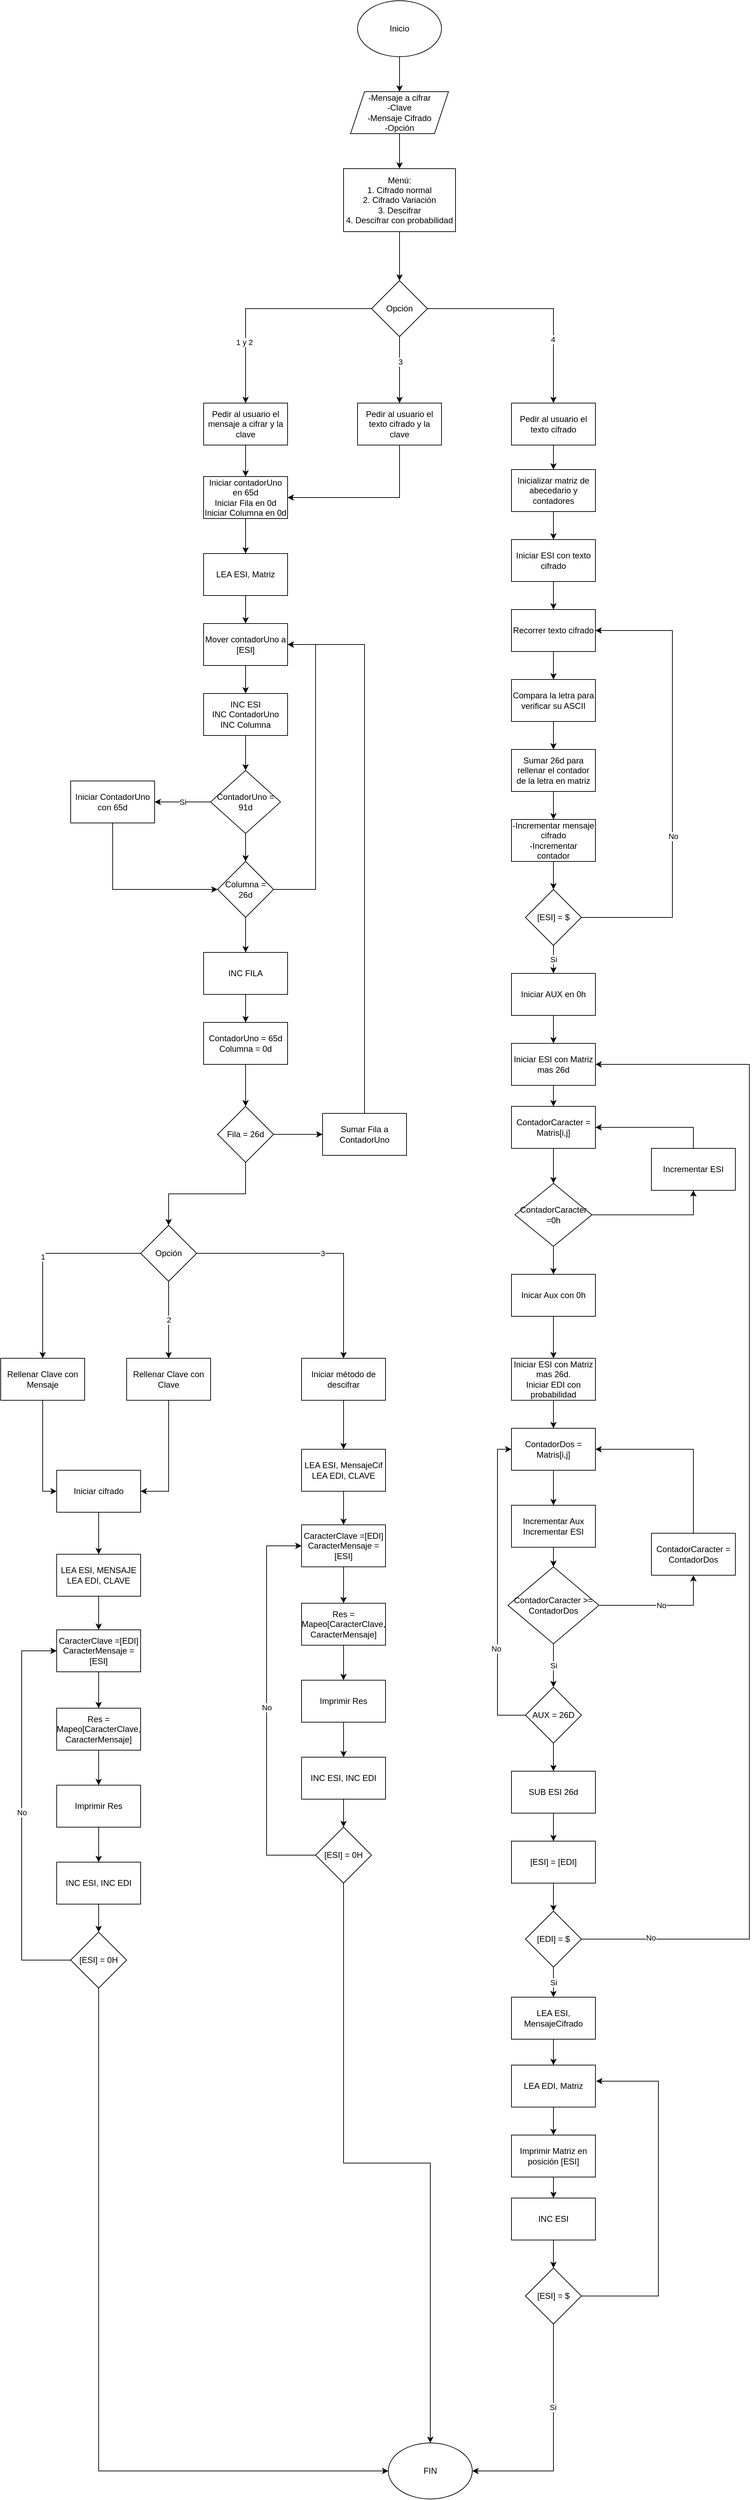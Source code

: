 <mxfile version="13.9.2" type="device"><diagram id="ZSMUPXVmZI2IRPQMBZXf" name="Page-1"><mxGraphModel dx="1935" dy="450" grid="1" gridSize="10" guides="1" tooltips="1" connect="1" arrows="1" fold="1" page="1" pageScale="1" pageWidth="827" pageHeight="1169" math="0" shadow="0"><root><mxCell id="0"/><mxCell id="1" parent="0"/><mxCell id="_krBSHxWppKUmonjRjfH-3" style="edgeStyle=orthogonalEdgeStyle;rounded=0;orthogonalLoop=1;jettySize=auto;html=1;exitX=0.5;exitY=1;exitDx=0;exitDy=0;" edge="1" parent="1" source="_krBSHxWppKUmonjRjfH-1" target="_krBSHxWppKUmonjRjfH-2"><mxGeometry relative="1" as="geometry"/></mxCell><mxCell id="_krBSHxWppKUmonjRjfH-1" value="Inicio" style="ellipse;whiteSpace=wrap;html=1;" vertex="1" parent="1"><mxGeometry x="310" y="10" width="120" height="80" as="geometry"/></mxCell><mxCell id="_krBSHxWppKUmonjRjfH-5" style="edgeStyle=orthogonalEdgeStyle;rounded=0;orthogonalLoop=1;jettySize=auto;html=1;exitX=0.5;exitY=1;exitDx=0;exitDy=0;entryX=0.5;entryY=0;entryDx=0;entryDy=0;" edge="1" parent="1" source="_krBSHxWppKUmonjRjfH-2" target="_krBSHxWppKUmonjRjfH-4"><mxGeometry relative="1" as="geometry"/></mxCell><mxCell id="_krBSHxWppKUmonjRjfH-2" value="-Mensaje a cifrar&lt;br&gt;-Clave&lt;br&gt;-Mensaje Cifrado&lt;br&gt;-Opción" style="shape=parallelogram;perimeter=parallelogramPerimeter;whiteSpace=wrap;html=1;fixedSize=1;" vertex="1" parent="1"><mxGeometry x="300" y="140" width="140" height="60" as="geometry"/></mxCell><mxCell id="_krBSHxWppKUmonjRjfH-7" style="edgeStyle=orthogonalEdgeStyle;rounded=0;orthogonalLoop=1;jettySize=auto;html=1;exitX=0.5;exitY=1;exitDx=0;exitDy=0;entryX=0.5;entryY=0;entryDx=0;entryDy=0;" edge="1" parent="1" source="_krBSHxWppKUmonjRjfH-4" target="_krBSHxWppKUmonjRjfH-6"><mxGeometry relative="1" as="geometry"/></mxCell><mxCell id="_krBSHxWppKUmonjRjfH-4" value="Menú:&lt;br&gt;1. Cifrado normal&lt;br&gt;2. Cifrado Variación&lt;br&gt;3. Descifrar&lt;br&gt;4. Descifrar con probabilidad" style="rounded=0;whiteSpace=wrap;html=1;" vertex="1" parent="1"><mxGeometry x="290" y="250" width="160" height="90" as="geometry"/></mxCell><mxCell id="_krBSHxWppKUmonjRjfH-9" style="edgeStyle=orthogonalEdgeStyle;rounded=0;orthogonalLoop=1;jettySize=auto;html=1;exitX=0;exitY=0.5;exitDx=0;exitDy=0;entryX=0.5;entryY=0;entryDx=0;entryDy=0;" edge="1" parent="1" source="_krBSHxWppKUmonjRjfH-6" target="_krBSHxWppKUmonjRjfH-8"><mxGeometry relative="1" as="geometry"/></mxCell><mxCell id="_krBSHxWppKUmonjRjfH-17" value="1 y 2" style="edgeLabel;html=1;align=center;verticalAlign=middle;resizable=0;points=[];" vertex="1" connectable="0" parent="_krBSHxWppKUmonjRjfH-9"><mxGeometry x="0.143" y="48" relative="1" as="geometry"><mxPoint x="-50" y="48" as="offset"/></mxGeometry></mxCell><mxCell id="_krBSHxWppKUmonjRjfH-12" style="edgeStyle=orthogonalEdgeStyle;rounded=0;orthogonalLoop=1;jettySize=auto;html=1;exitX=0.5;exitY=1;exitDx=0;exitDy=0;entryX=0.5;entryY=0;entryDx=0;entryDy=0;" edge="1" parent="1" source="_krBSHxWppKUmonjRjfH-6" target="_krBSHxWppKUmonjRjfH-11"><mxGeometry relative="1" as="geometry"/></mxCell><mxCell id="_krBSHxWppKUmonjRjfH-13" value="3" style="edgeLabel;html=1;align=center;verticalAlign=middle;resizable=0;points=[];" vertex="1" connectable="0" parent="_krBSHxWppKUmonjRjfH-12"><mxGeometry x="-0.242" y="1" relative="1" as="geometry"><mxPoint as="offset"/></mxGeometry></mxCell><mxCell id="_krBSHxWppKUmonjRjfH-15" style="edgeStyle=orthogonalEdgeStyle;rounded=0;orthogonalLoop=1;jettySize=auto;html=1;exitX=1;exitY=0.5;exitDx=0;exitDy=0;entryX=0.5;entryY=0;entryDx=0;entryDy=0;" edge="1" parent="1" source="_krBSHxWppKUmonjRjfH-6" target="_krBSHxWppKUmonjRjfH-14"><mxGeometry relative="1" as="geometry"/></mxCell><mxCell id="_krBSHxWppKUmonjRjfH-16" value="4" style="edgeLabel;html=1;align=center;verticalAlign=middle;resizable=0;points=[];" vertex="1" connectable="0" parent="_krBSHxWppKUmonjRjfH-15"><mxGeometry x="0.137" y="-44" relative="1" as="geometry"><mxPoint as="offset"/></mxGeometry></mxCell><mxCell id="_krBSHxWppKUmonjRjfH-6" value="Opción" style="rhombus;whiteSpace=wrap;html=1;" vertex="1" parent="1"><mxGeometry x="330" y="410" width="80" height="80" as="geometry"/></mxCell><mxCell id="_krBSHxWppKUmonjRjfH-91" style="edgeStyle=orthogonalEdgeStyle;rounded=0;orthogonalLoop=1;jettySize=auto;html=1;exitX=0.5;exitY=1;exitDx=0;exitDy=0;entryX=0.5;entryY=0;entryDx=0;entryDy=0;" edge="1" parent="1" source="_krBSHxWppKUmonjRjfH-8" target="_krBSHxWppKUmonjRjfH-90"><mxGeometry relative="1" as="geometry"/></mxCell><mxCell id="_krBSHxWppKUmonjRjfH-8" value="Pedir al usuario el mensaje a cifrar y la clave" style="rounded=0;whiteSpace=wrap;html=1;" vertex="1" parent="1"><mxGeometry x="90" y="585" width="120" height="60" as="geometry"/></mxCell><mxCell id="_krBSHxWppKUmonjRjfH-99" style="edgeStyle=orthogonalEdgeStyle;rounded=0;orthogonalLoop=1;jettySize=auto;html=1;exitX=0.5;exitY=1;exitDx=0;exitDy=0;entryX=1;entryY=0.5;entryDx=0;entryDy=0;" edge="1" parent="1" source="_krBSHxWppKUmonjRjfH-11" target="_krBSHxWppKUmonjRjfH-90"><mxGeometry relative="1" as="geometry"/></mxCell><mxCell id="_krBSHxWppKUmonjRjfH-11" value="Pedir al usuario el texto cifrado y la clave" style="rounded=0;whiteSpace=wrap;html=1;" vertex="1" parent="1"><mxGeometry x="310" y="585" width="120" height="60" as="geometry"/></mxCell><mxCell id="_krBSHxWppKUmonjRjfH-33" value="" style="edgeStyle=orthogonalEdgeStyle;rounded=0;orthogonalLoop=1;jettySize=auto;html=1;" edge="1" parent="1" source="_krBSHxWppKUmonjRjfH-14" target="_krBSHxWppKUmonjRjfH-18"><mxGeometry relative="1" as="geometry"/></mxCell><mxCell id="_krBSHxWppKUmonjRjfH-14" value="Pedir al usuario el texto cifrado&lt;br&gt;" style="rounded=0;whiteSpace=wrap;html=1;" vertex="1" parent="1"><mxGeometry x="530" y="585" width="120" height="60" as="geometry"/></mxCell><mxCell id="_krBSHxWppKUmonjRjfH-34" value="" style="edgeStyle=orthogonalEdgeStyle;rounded=0;orthogonalLoop=1;jettySize=auto;html=1;" edge="1" parent="1" source="_krBSHxWppKUmonjRjfH-18" target="_krBSHxWppKUmonjRjfH-20"><mxGeometry relative="1" as="geometry"/></mxCell><mxCell id="_krBSHxWppKUmonjRjfH-18" value="Inicializar matriz de abecedario y contadores" style="rounded=0;whiteSpace=wrap;html=1;" vertex="1" parent="1"><mxGeometry x="530" y="680" width="120" height="60" as="geometry"/></mxCell><mxCell id="_krBSHxWppKUmonjRjfH-35" value="" style="edgeStyle=orthogonalEdgeStyle;rounded=0;orthogonalLoop=1;jettySize=auto;html=1;" edge="1" parent="1" source="_krBSHxWppKUmonjRjfH-20" target="_krBSHxWppKUmonjRjfH-22"><mxGeometry relative="1" as="geometry"/></mxCell><mxCell id="_krBSHxWppKUmonjRjfH-20" value="Iniciar ESI con texto cifrado" style="rounded=0;whiteSpace=wrap;html=1;" vertex="1" parent="1"><mxGeometry x="530" y="780" width="120" height="60" as="geometry"/></mxCell><mxCell id="_krBSHxWppKUmonjRjfH-36" value="" style="edgeStyle=orthogonalEdgeStyle;rounded=0;orthogonalLoop=1;jettySize=auto;html=1;" edge="1" parent="1" source="_krBSHxWppKUmonjRjfH-22" target="_krBSHxWppKUmonjRjfH-23"><mxGeometry relative="1" as="geometry"/></mxCell><mxCell id="_krBSHxWppKUmonjRjfH-22" value="Recorrer texto cifrado" style="rounded=0;whiteSpace=wrap;html=1;" vertex="1" parent="1"><mxGeometry x="530" y="880" width="120" height="60" as="geometry"/></mxCell><mxCell id="_krBSHxWppKUmonjRjfH-37" value="" style="edgeStyle=orthogonalEdgeStyle;rounded=0;orthogonalLoop=1;jettySize=auto;html=1;" edge="1" parent="1" source="_krBSHxWppKUmonjRjfH-23" target="_krBSHxWppKUmonjRjfH-24"><mxGeometry relative="1" as="geometry"/></mxCell><mxCell id="_krBSHxWppKUmonjRjfH-23" value="Compara la letra para verificar su ASCII" style="rounded=0;whiteSpace=wrap;html=1;" vertex="1" parent="1"><mxGeometry x="530" y="980" width="120" height="60" as="geometry"/></mxCell><mxCell id="_krBSHxWppKUmonjRjfH-38" value="" style="edgeStyle=orthogonalEdgeStyle;rounded=0;orthogonalLoop=1;jettySize=auto;html=1;" edge="1" parent="1" source="_krBSHxWppKUmonjRjfH-24" target="_krBSHxWppKUmonjRjfH-25"><mxGeometry relative="1" as="geometry"/></mxCell><mxCell id="_krBSHxWppKUmonjRjfH-24" value="Sumar 26d para rellenar el contador de la letra en matriz" style="rounded=0;whiteSpace=wrap;html=1;" vertex="1" parent="1"><mxGeometry x="530" y="1080" width="120" height="60" as="geometry"/></mxCell><mxCell id="_krBSHxWppKUmonjRjfH-30" style="edgeStyle=orthogonalEdgeStyle;rounded=0;orthogonalLoop=1;jettySize=auto;html=1;exitX=0.5;exitY=1;exitDx=0;exitDy=0;entryX=0.5;entryY=0;entryDx=0;entryDy=0;" edge="1" parent="1" source="_krBSHxWppKUmonjRjfH-25" target="_krBSHxWppKUmonjRjfH-27"><mxGeometry relative="1" as="geometry"/></mxCell><mxCell id="_krBSHxWppKUmonjRjfH-25" value="-Incrementar mensaje cifrado&lt;br&gt;-Incrementar contador" style="rounded=0;whiteSpace=wrap;html=1;" vertex="1" parent="1"><mxGeometry x="530" y="1180" width="120" height="60" as="geometry"/></mxCell><mxCell id="_krBSHxWppKUmonjRjfH-28" style="edgeStyle=orthogonalEdgeStyle;rounded=0;orthogonalLoop=1;jettySize=auto;html=1;exitX=1;exitY=0.5;exitDx=0;exitDy=0;entryX=1;entryY=0.5;entryDx=0;entryDy=0;" edge="1" parent="1" source="_krBSHxWppKUmonjRjfH-27" target="_krBSHxWppKUmonjRjfH-22"><mxGeometry relative="1" as="geometry"><mxPoint x="800" y="910" as="targetPoint"/><Array as="points"><mxPoint x="760" y="1320"/><mxPoint x="760" y="910"/></Array></mxGeometry></mxCell><mxCell id="_krBSHxWppKUmonjRjfH-29" value="No" style="edgeLabel;html=1;align=center;verticalAlign=middle;resizable=0;points=[];" vertex="1" connectable="0" parent="_krBSHxWppKUmonjRjfH-28"><mxGeometry x="-0.243" y="-1" relative="1" as="geometry"><mxPoint as="offset"/></mxGeometry></mxCell><mxCell id="_krBSHxWppKUmonjRjfH-32" value="Si" style="edgeStyle=orthogonalEdgeStyle;rounded=0;orthogonalLoop=1;jettySize=auto;html=1;exitX=0.5;exitY=1;exitDx=0;exitDy=0;" edge="1" parent="1" source="_krBSHxWppKUmonjRjfH-27" target="_krBSHxWppKUmonjRjfH-31"><mxGeometry relative="1" as="geometry"/></mxCell><mxCell id="_krBSHxWppKUmonjRjfH-27" value="[ESI] = $" style="rhombus;whiteSpace=wrap;html=1;" vertex="1" parent="1"><mxGeometry x="550" y="1280" width="80" height="80" as="geometry"/></mxCell><mxCell id="_krBSHxWppKUmonjRjfH-46" value="" style="edgeStyle=orthogonalEdgeStyle;rounded=0;orthogonalLoop=1;jettySize=auto;html=1;" edge="1" parent="1" source="_krBSHxWppKUmonjRjfH-31" target="_krBSHxWppKUmonjRjfH-39"><mxGeometry relative="1" as="geometry"/></mxCell><mxCell id="_krBSHxWppKUmonjRjfH-31" value="Iniciar AUX en 0h" style="rounded=0;whiteSpace=wrap;html=1;" vertex="1" parent="1"><mxGeometry x="530" y="1400" width="120" height="60" as="geometry"/></mxCell><mxCell id="_krBSHxWppKUmonjRjfH-47" value="" style="edgeStyle=orthogonalEdgeStyle;rounded=0;orthogonalLoop=1;jettySize=auto;html=1;" edge="1" parent="1" source="_krBSHxWppKUmonjRjfH-39" target="_krBSHxWppKUmonjRjfH-41"><mxGeometry relative="1" as="geometry"/></mxCell><mxCell id="_krBSHxWppKUmonjRjfH-39" value="Iniciar ESI con Matriz mas 26d" style="rounded=0;whiteSpace=wrap;html=1;" vertex="1" parent="1"><mxGeometry x="530" y="1500" width="120" height="60" as="geometry"/></mxCell><mxCell id="_krBSHxWppKUmonjRjfH-43" style="edgeStyle=orthogonalEdgeStyle;rounded=0;orthogonalLoop=1;jettySize=auto;html=1;exitX=1;exitY=0.5;exitDx=0;exitDy=0;entryX=0.5;entryY=1;entryDx=0;entryDy=0;" edge="1" parent="1" source="_krBSHxWppKUmonjRjfH-40" target="_krBSHxWppKUmonjRjfH-42"><mxGeometry relative="1" as="geometry"/></mxCell><mxCell id="_krBSHxWppKUmonjRjfH-55" style="edgeStyle=orthogonalEdgeStyle;rounded=0;orthogonalLoop=1;jettySize=auto;html=1;exitX=0.5;exitY=1;exitDx=0;exitDy=0;entryX=0.5;entryY=0;entryDx=0;entryDy=0;" edge="1" parent="1" source="_krBSHxWppKUmonjRjfH-40" target="_krBSHxWppKUmonjRjfH-54"><mxGeometry relative="1" as="geometry"/></mxCell><mxCell id="_krBSHxWppKUmonjRjfH-40" value="ContadorCaracter =0h" style="rhombus;whiteSpace=wrap;html=1;" vertex="1" parent="1"><mxGeometry x="535" y="1700" width="110" height="90" as="geometry"/></mxCell><mxCell id="_krBSHxWppKUmonjRjfH-45" value="" style="edgeStyle=orthogonalEdgeStyle;rounded=0;orthogonalLoop=1;jettySize=auto;html=1;" edge="1" parent="1" source="_krBSHxWppKUmonjRjfH-41" target="_krBSHxWppKUmonjRjfH-40"><mxGeometry relative="1" as="geometry"/></mxCell><mxCell id="_krBSHxWppKUmonjRjfH-41" value="ContadorCaracter = Matris[i,j]" style="rounded=0;whiteSpace=wrap;html=1;" vertex="1" parent="1"><mxGeometry x="530" y="1590" width="120" height="60" as="geometry"/></mxCell><mxCell id="_krBSHxWppKUmonjRjfH-44" style="edgeStyle=orthogonalEdgeStyle;rounded=0;orthogonalLoop=1;jettySize=auto;html=1;exitX=0.5;exitY=0;exitDx=0;exitDy=0;entryX=1;entryY=0.5;entryDx=0;entryDy=0;" edge="1" parent="1" source="_krBSHxWppKUmonjRjfH-42" target="_krBSHxWppKUmonjRjfH-41"><mxGeometry relative="1" as="geometry"/></mxCell><mxCell id="_krBSHxWppKUmonjRjfH-42" value="Incrementar ESI" style="rounded=0;whiteSpace=wrap;html=1;" vertex="1" parent="1"><mxGeometry x="730" y="1650" width="120" height="60" as="geometry"/></mxCell><mxCell id="_krBSHxWppKUmonjRjfH-51" value="" style="edgeStyle=orthogonalEdgeStyle;rounded=0;orthogonalLoop=1;jettySize=auto;html=1;" edge="1" parent="1" source="_krBSHxWppKUmonjRjfH-48" target="_krBSHxWppKUmonjRjfH-50"><mxGeometry relative="1" as="geometry"/></mxCell><mxCell id="_krBSHxWppKUmonjRjfH-48" value="&lt;span&gt;Iniciar ESI con Matriz mas 26d.&lt;br&gt;Iniciar EDI con probabilidad&lt;br&gt;&lt;/span&gt;" style="rounded=0;whiteSpace=wrap;html=1;" vertex="1" parent="1"><mxGeometry x="530" y="1950" width="120" height="60" as="geometry"/></mxCell><mxCell id="_krBSHxWppKUmonjRjfH-58" style="edgeStyle=orthogonalEdgeStyle;rounded=0;orthogonalLoop=1;jettySize=auto;html=1;exitX=0.5;exitY=1;exitDx=0;exitDy=0;entryX=0.5;entryY=0;entryDx=0;entryDy=0;" edge="1" parent="1" source="_krBSHxWppKUmonjRjfH-50" target="_krBSHxWppKUmonjRjfH-57"><mxGeometry relative="1" as="geometry"/></mxCell><mxCell id="_krBSHxWppKUmonjRjfH-50" value="ContadorDos = Matris[i,j]" style="rounded=0;whiteSpace=wrap;html=1;" vertex="1" parent="1"><mxGeometry x="530" y="2050" width="120" height="60" as="geometry"/></mxCell><mxCell id="_krBSHxWppKUmonjRjfH-61" value="No" style="edgeStyle=orthogonalEdgeStyle;rounded=0;orthogonalLoop=1;jettySize=auto;html=1;exitX=1;exitY=0.5;exitDx=0;exitDy=0;entryX=0.5;entryY=1;entryDx=0;entryDy=0;" edge="1" parent="1" source="_krBSHxWppKUmonjRjfH-52" target="_krBSHxWppKUmonjRjfH-60"><mxGeometry relative="1" as="geometry"/></mxCell><mxCell id="_krBSHxWppKUmonjRjfH-64" value="Si" style="edgeStyle=orthogonalEdgeStyle;rounded=0;orthogonalLoop=1;jettySize=auto;html=1;exitX=0.5;exitY=1;exitDx=0;exitDy=0;entryX=0.5;entryY=0;entryDx=0;entryDy=0;" edge="1" parent="1" source="_krBSHxWppKUmonjRjfH-52" target="_krBSHxWppKUmonjRjfH-63"><mxGeometry relative="1" as="geometry"/></mxCell><mxCell id="_krBSHxWppKUmonjRjfH-52" value="ContadorCaracter &amp;gt;= ContadorDos" style="rhombus;whiteSpace=wrap;html=1;" vertex="1" parent="1"><mxGeometry x="525" y="2248" width="130" height="110" as="geometry"/></mxCell><mxCell id="_krBSHxWppKUmonjRjfH-56" style="edgeStyle=orthogonalEdgeStyle;rounded=0;orthogonalLoop=1;jettySize=auto;html=1;exitX=0.5;exitY=1;exitDx=0;exitDy=0;entryX=0.5;entryY=0;entryDx=0;entryDy=0;" edge="1" parent="1" source="_krBSHxWppKUmonjRjfH-54" target="_krBSHxWppKUmonjRjfH-48"><mxGeometry relative="1" as="geometry"/></mxCell><mxCell id="_krBSHxWppKUmonjRjfH-54" value="Inicar Aux con 0h" style="rounded=0;whiteSpace=wrap;html=1;" vertex="1" parent="1"><mxGeometry x="530" y="1830" width="120" height="60" as="geometry"/></mxCell><mxCell id="_krBSHxWppKUmonjRjfH-59" style="edgeStyle=orthogonalEdgeStyle;rounded=0;orthogonalLoop=1;jettySize=auto;html=1;exitX=0.5;exitY=1;exitDx=0;exitDy=0;" edge="1" parent="1" source="_krBSHxWppKUmonjRjfH-57" target="_krBSHxWppKUmonjRjfH-52"><mxGeometry relative="1" as="geometry"/></mxCell><mxCell id="_krBSHxWppKUmonjRjfH-57" value="Incrementar Aux&lt;br&gt;Incrementar ESI" style="rounded=0;whiteSpace=wrap;html=1;" vertex="1" parent="1"><mxGeometry x="530" y="2160" width="120" height="60" as="geometry"/></mxCell><mxCell id="_krBSHxWppKUmonjRjfH-62" style="edgeStyle=orthogonalEdgeStyle;rounded=0;orthogonalLoop=1;jettySize=auto;html=1;exitX=0.5;exitY=0;exitDx=0;exitDy=0;entryX=1;entryY=0.5;entryDx=0;entryDy=0;" edge="1" parent="1" source="_krBSHxWppKUmonjRjfH-60" target="_krBSHxWppKUmonjRjfH-50"><mxGeometry relative="1" as="geometry"/></mxCell><mxCell id="_krBSHxWppKUmonjRjfH-60" value="ContadorCaracter = ContadorDos" style="rounded=0;whiteSpace=wrap;html=1;" vertex="1" parent="1"><mxGeometry x="730" y="2200" width="120" height="60" as="geometry"/></mxCell><mxCell id="_krBSHxWppKUmonjRjfH-65" style="edgeStyle=orthogonalEdgeStyle;rounded=0;orthogonalLoop=1;jettySize=auto;html=1;exitX=0;exitY=0.5;exitDx=0;exitDy=0;entryX=0;entryY=0.5;entryDx=0;entryDy=0;" edge="1" parent="1" source="_krBSHxWppKUmonjRjfH-63" target="_krBSHxWppKUmonjRjfH-50"><mxGeometry relative="1" as="geometry"/></mxCell><mxCell id="_krBSHxWppKUmonjRjfH-66" value="No" style="edgeLabel;html=1;align=center;verticalAlign=middle;resizable=0;points=[];" vertex="1" connectable="0" parent="_krBSHxWppKUmonjRjfH-65"><mxGeometry x="-0.386" y="2" relative="1" as="geometry"><mxPoint as="offset"/></mxGeometry></mxCell><mxCell id="_krBSHxWppKUmonjRjfH-68" style="edgeStyle=orthogonalEdgeStyle;rounded=0;orthogonalLoop=1;jettySize=auto;html=1;exitX=0.5;exitY=1;exitDx=0;exitDy=0;entryX=0.5;entryY=0;entryDx=0;entryDy=0;" edge="1" parent="1" source="_krBSHxWppKUmonjRjfH-63" target="_krBSHxWppKUmonjRjfH-67"><mxGeometry relative="1" as="geometry"/></mxCell><mxCell id="_krBSHxWppKUmonjRjfH-63" value="AUX = 26D" style="rhombus;whiteSpace=wrap;html=1;" vertex="1" parent="1"><mxGeometry x="550" y="2420" width="80" height="80" as="geometry"/></mxCell><mxCell id="_krBSHxWppKUmonjRjfH-70" style="edgeStyle=orthogonalEdgeStyle;rounded=0;orthogonalLoop=1;jettySize=auto;html=1;exitX=0.5;exitY=1;exitDx=0;exitDy=0;entryX=0.5;entryY=0;entryDx=0;entryDy=0;" edge="1" parent="1" source="_krBSHxWppKUmonjRjfH-67" target="_krBSHxWppKUmonjRjfH-69"><mxGeometry relative="1" as="geometry"/></mxCell><mxCell id="_krBSHxWppKUmonjRjfH-67" value="SUB ESI 26d" style="rounded=0;whiteSpace=wrap;html=1;" vertex="1" parent="1"><mxGeometry x="530" y="2540" width="120" height="60" as="geometry"/></mxCell><mxCell id="_krBSHxWppKUmonjRjfH-72" style="edgeStyle=orthogonalEdgeStyle;rounded=0;orthogonalLoop=1;jettySize=auto;html=1;exitX=0.5;exitY=1;exitDx=0;exitDy=0;entryX=0.5;entryY=0;entryDx=0;entryDy=0;" edge="1" parent="1" source="_krBSHxWppKUmonjRjfH-69" target="_krBSHxWppKUmonjRjfH-71"><mxGeometry relative="1" as="geometry"/></mxCell><mxCell id="_krBSHxWppKUmonjRjfH-69" value="[ESI] = [EDI]" style="rounded=0;whiteSpace=wrap;html=1;" vertex="1" parent="1"><mxGeometry x="530" y="2640" width="120" height="60" as="geometry"/></mxCell><mxCell id="_krBSHxWppKUmonjRjfH-73" style="edgeStyle=orthogonalEdgeStyle;rounded=0;orthogonalLoop=1;jettySize=auto;html=1;exitX=1;exitY=0.5;exitDx=0;exitDy=0;entryX=1;entryY=0.5;entryDx=0;entryDy=0;" edge="1" parent="1" source="_krBSHxWppKUmonjRjfH-71" target="_krBSHxWppKUmonjRjfH-39"><mxGeometry relative="1" as="geometry"><Array as="points"><mxPoint x="870" y="2780"/><mxPoint x="870" y="1530"/></Array></mxGeometry></mxCell><mxCell id="_krBSHxWppKUmonjRjfH-74" value="No" style="edgeLabel;html=1;align=center;verticalAlign=middle;resizable=0;points=[];" vertex="1" connectable="0" parent="_krBSHxWppKUmonjRjfH-73"><mxGeometry x="-0.884" y="2" relative="1" as="geometry"><mxPoint as="offset"/></mxGeometry></mxCell><mxCell id="_krBSHxWppKUmonjRjfH-76" value="Si" style="edgeStyle=orthogonalEdgeStyle;rounded=0;orthogonalLoop=1;jettySize=auto;html=1;exitX=0.5;exitY=1;exitDx=0;exitDy=0;entryX=0.5;entryY=0;entryDx=0;entryDy=0;" edge="1" parent="1" source="_krBSHxWppKUmonjRjfH-71" target="_krBSHxWppKUmonjRjfH-75"><mxGeometry relative="1" as="geometry"/></mxCell><mxCell id="_krBSHxWppKUmonjRjfH-71" value="[EDI] = $" style="rhombus;whiteSpace=wrap;html=1;" vertex="1" parent="1"><mxGeometry x="550" y="2740" width="80" height="80" as="geometry"/></mxCell><mxCell id="_krBSHxWppKUmonjRjfH-78" style="edgeStyle=orthogonalEdgeStyle;rounded=0;orthogonalLoop=1;jettySize=auto;html=1;exitX=0.5;exitY=1;exitDx=0;exitDy=0;entryX=0.5;entryY=0;entryDx=0;entryDy=0;" edge="1" parent="1" source="_krBSHxWppKUmonjRjfH-75" target="_krBSHxWppKUmonjRjfH-77"><mxGeometry relative="1" as="geometry"/></mxCell><mxCell id="_krBSHxWppKUmonjRjfH-75" value="LEA ESI, MensajeCifrado" style="rounded=0;whiteSpace=wrap;html=1;" vertex="1" parent="1"><mxGeometry x="530" y="2863" width="120" height="60" as="geometry"/></mxCell><mxCell id="_krBSHxWppKUmonjRjfH-80" style="edgeStyle=orthogonalEdgeStyle;rounded=0;orthogonalLoop=1;jettySize=auto;html=1;exitX=0.5;exitY=1;exitDx=0;exitDy=0;entryX=0.5;entryY=0;entryDx=0;entryDy=0;" edge="1" parent="1" source="_krBSHxWppKUmonjRjfH-77" target="_krBSHxWppKUmonjRjfH-79"><mxGeometry relative="1" as="geometry"/></mxCell><mxCell id="_krBSHxWppKUmonjRjfH-77" value="LEA EDI, Matriz" style="rounded=0;whiteSpace=wrap;html=1;" vertex="1" parent="1"><mxGeometry x="530" y="2960" width="120" height="60" as="geometry"/></mxCell><mxCell id="_krBSHxWppKUmonjRjfH-84" style="edgeStyle=orthogonalEdgeStyle;rounded=0;orthogonalLoop=1;jettySize=auto;html=1;exitX=0.5;exitY=1;exitDx=0;exitDy=0;entryX=0.5;entryY=0;entryDx=0;entryDy=0;" edge="1" parent="1" source="_krBSHxWppKUmonjRjfH-79" target="_krBSHxWppKUmonjRjfH-83"><mxGeometry relative="1" as="geometry"/></mxCell><mxCell id="_krBSHxWppKUmonjRjfH-79" value="Imprimir Matriz en posición [ESI]" style="rounded=0;whiteSpace=wrap;html=1;" vertex="1" parent="1"><mxGeometry x="530" y="3060" width="120" height="60" as="geometry"/></mxCell><mxCell id="_krBSHxWppKUmonjRjfH-86" style="edgeStyle=orthogonalEdgeStyle;rounded=0;orthogonalLoop=1;jettySize=auto;html=1;exitX=1;exitY=0.5;exitDx=0;exitDy=0;entryX=1.008;entryY=0.383;entryDx=0;entryDy=0;entryPerimeter=0;" edge="1" parent="1" source="_krBSHxWppKUmonjRjfH-81" target="_krBSHxWppKUmonjRjfH-77"><mxGeometry relative="1" as="geometry"><Array as="points"><mxPoint x="740" y="3290"/><mxPoint x="740" y="2983"/></Array></mxGeometry></mxCell><mxCell id="_krBSHxWppKUmonjRjfH-88" style="edgeStyle=orthogonalEdgeStyle;rounded=0;orthogonalLoop=1;jettySize=auto;html=1;exitX=0.5;exitY=1;exitDx=0;exitDy=0;entryX=1;entryY=0.5;entryDx=0;entryDy=0;" edge="1" parent="1" source="_krBSHxWppKUmonjRjfH-81" target="_krBSHxWppKUmonjRjfH-87"><mxGeometry relative="1" as="geometry"/></mxCell><mxCell id="_krBSHxWppKUmonjRjfH-89" value="Si" style="edgeLabel;html=1;align=center;verticalAlign=middle;resizable=0;points=[];" vertex="1" connectable="0" parent="_krBSHxWppKUmonjRjfH-88"><mxGeometry x="-0.27" y="-1" relative="1" as="geometry"><mxPoint as="offset"/></mxGeometry></mxCell><mxCell id="_krBSHxWppKUmonjRjfH-81" value="[ESI] = $" style="rhombus;whiteSpace=wrap;html=1;" vertex="1" parent="1"><mxGeometry x="550" y="3250" width="80" height="80" as="geometry"/></mxCell><mxCell id="_krBSHxWppKUmonjRjfH-85" style="edgeStyle=orthogonalEdgeStyle;rounded=0;orthogonalLoop=1;jettySize=auto;html=1;exitX=0.5;exitY=1;exitDx=0;exitDy=0;entryX=0.5;entryY=0;entryDx=0;entryDy=0;" edge="1" parent="1" source="_krBSHxWppKUmonjRjfH-83" target="_krBSHxWppKUmonjRjfH-81"><mxGeometry relative="1" as="geometry"/></mxCell><mxCell id="_krBSHxWppKUmonjRjfH-83" value="INC ESI" style="rounded=0;whiteSpace=wrap;html=1;" vertex="1" parent="1"><mxGeometry x="530" y="3150" width="120" height="60" as="geometry"/></mxCell><mxCell id="_krBSHxWppKUmonjRjfH-87" value="FIN" style="ellipse;whiteSpace=wrap;html=1;" vertex="1" parent="1"><mxGeometry x="354" y="3500" width="120" height="80" as="geometry"/></mxCell><mxCell id="_krBSHxWppKUmonjRjfH-93" style="edgeStyle=orthogonalEdgeStyle;rounded=0;orthogonalLoop=1;jettySize=auto;html=1;exitX=0.5;exitY=1;exitDx=0;exitDy=0;entryX=0.5;entryY=0;entryDx=0;entryDy=0;" edge="1" parent="1" source="_krBSHxWppKUmonjRjfH-90" target="_krBSHxWppKUmonjRjfH-92"><mxGeometry relative="1" as="geometry"/></mxCell><mxCell id="_krBSHxWppKUmonjRjfH-90" value="Iniciar contadorUno en 65d&lt;br&gt;Iniciar Fila en 0d&lt;br&gt;Iniciar Columna en 0d" style="rounded=0;whiteSpace=wrap;html=1;" vertex="1" parent="1"><mxGeometry x="90" y="690" width="120" height="60" as="geometry"/></mxCell><mxCell id="_krBSHxWppKUmonjRjfH-95" style="edgeStyle=orthogonalEdgeStyle;rounded=0;orthogonalLoop=1;jettySize=auto;html=1;exitX=0.5;exitY=1;exitDx=0;exitDy=0;entryX=0.5;entryY=0;entryDx=0;entryDy=0;" edge="1" parent="1" source="_krBSHxWppKUmonjRjfH-92" target="_krBSHxWppKUmonjRjfH-94"><mxGeometry relative="1" as="geometry"/></mxCell><mxCell id="_krBSHxWppKUmonjRjfH-92" value="LEA ESI, Matriz" style="rounded=0;whiteSpace=wrap;html=1;" vertex="1" parent="1"><mxGeometry x="90" y="800" width="120" height="60" as="geometry"/></mxCell><mxCell id="_krBSHxWppKUmonjRjfH-97" style="edgeStyle=orthogonalEdgeStyle;rounded=0;orthogonalLoop=1;jettySize=auto;html=1;exitX=0.5;exitY=1;exitDx=0;exitDy=0;entryX=0.5;entryY=0;entryDx=0;entryDy=0;" edge="1" parent="1" source="_krBSHxWppKUmonjRjfH-94" target="_krBSHxWppKUmonjRjfH-96"><mxGeometry relative="1" as="geometry"/></mxCell><mxCell id="_krBSHxWppKUmonjRjfH-94" value="Mover contadorUno a [ESI]" style="rounded=0;whiteSpace=wrap;html=1;" vertex="1" parent="1"><mxGeometry x="90" y="900" width="120" height="60" as="geometry"/></mxCell><mxCell id="_krBSHxWppKUmonjRjfH-100" style="edgeStyle=orthogonalEdgeStyle;rounded=0;orthogonalLoop=1;jettySize=auto;html=1;exitX=0.5;exitY=1;exitDx=0;exitDy=0;entryX=0.5;entryY=0;entryDx=0;entryDy=0;" edge="1" parent="1" source="_krBSHxWppKUmonjRjfH-96" target="_krBSHxWppKUmonjRjfH-98"><mxGeometry relative="1" as="geometry"/></mxCell><mxCell id="_krBSHxWppKUmonjRjfH-96" value="INC ESI&lt;br&gt;INC ContadorUno&lt;br&gt;INC Columna" style="rounded=0;whiteSpace=wrap;html=1;" vertex="1" parent="1"><mxGeometry x="90" y="1000" width="120" height="60" as="geometry"/></mxCell><mxCell id="_krBSHxWppKUmonjRjfH-102" value="Si" style="edgeStyle=orthogonalEdgeStyle;rounded=0;orthogonalLoop=1;jettySize=auto;html=1;exitX=0;exitY=0.5;exitDx=0;exitDy=0;entryX=1;entryY=0.5;entryDx=0;entryDy=0;" edge="1" parent="1" source="_krBSHxWppKUmonjRjfH-98" target="_krBSHxWppKUmonjRjfH-101"><mxGeometry relative="1" as="geometry"/></mxCell><mxCell id="_krBSHxWppKUmonjRjfH-104" style="edgeStyle=orthogonalEdgeStyle;rounded=0;orthogonalLoop=1;jettySize=auto;html=1;exitX=0.5;exitY=1;exitDx=0;exitDy=0;entryX=0.5;entryY=0;entryDx=0;entryDy=0;" edge="1" parent="1" source="_krBSHxWppKUmonjRjfH-98" target="_krBSHxWppKUmonjRjfH-103"><mxGeometry relative="1" as="geometry"/></mxCell><mxCell id="_krBSHxWppKUmonjRjfH-98" value="ContadorUno = 91d" style="rhombus;whiteSpace=wrap;html=1;" vertex="1" parent="1"><mxGeometry x="100" y="1110" width="100" height="90" as="geometry"/></mxCell><mxCell id="_krBSHxWppKUmonjRjfH-105" style="edgeStyle=orthogonalEdgeStyle;rounded=0;orthogonalLoop=1;jettySize=auto;html=1;exitX=0.5;exitY=1;exitDx=0;exitDy=0;entryX=0;entryY=0.5;entryDx=0;entryDy=0;" edge="1" parent="1" source="_krBSHxWppKUmonjRjfH-101" target="_krBSHxWppKUmonjRjfH-103"><mxGeometry relative="1" as="geometry"/></mxCell><mxCell id="_krBSHxWppKUmonjRjfH-101" value="Iniciar ContadorUno con 65d" style="rounded=0;whiteSpace=wrap;html=1;" vertex="1" parent="1"><mxGeometry x="-100" y="1125" width="120" height="60" as="geometry"/></mxCell><mxCell id="_krBSHxWppKUmonjRjfH-106" style="edgeStyle=orthogonalEdgeStyle;rounded=0;orthogonalLoop=1;jettySize=auto;html=1;exitX=1;exitY=0.5;exitDx=0;exitDy=0;entryX=1;entryY=0.5;entryDx=0;entryDy=0;" edge="1" parent="1" source="_krBSHxWppKUmonjRjfH-103" target="_krBSHxWppKUmonjRjfH-94"><mxGeometry relative="1" as="geometry"><Array as="points"><mxPoint x="250" y="1280"/><mxPoint x="250" y="930"/></Array></mxGeometry></mxCell><mxCell id="_krBSHxWppKUmonjRjfH-108" style="edgeStyle=orthogonalEdgeStyle;rounded=0;orthogonalLoop=1;jettySize=auto;html=1;exitX=0.5;exitY=1;exitDx=0;exitDy=0;entryX=0.5;entryY=0;entryDx=0;entryDy=0;" edge="1" parent="1" source="_krBSHxWppKUmonjRjfH-103" target="_krBSHxWppKUmonjRjfH-107"><mxGeometry relative="1" as="geometry"/></mxCell><mxCell id="_krBSHxWppKUmonjRjfH-103" value="Columna = 26d" style="rhombus;whiteSpace=wrap;html=1;" vertex="1" parent="1"><mxGeometry x="110" y="1240" width="80" height="80" as="geometry"/></mxCell><mxCell id="_krBSHxWppKUmonjRjfH-111" style="edgeStyle=orthogonalEdgeStyle;rounded=0;orthogonalLoop=1;jettySize=auto;html=1;exitX=0.5;exitY=1;exitDx=0;exitDy=0;entryX=0.5;entryY=0;entryDx=0;entryDy=0;" edge="1" parent="1" source="_krBSHxWppKUmonjRjfH-107" target="_krBSHxWppKUmonjRjfH-109"><mxGeometry relative="1" as="geometry"/></mxCell><mxCell id="_krBSHxWppKUmonjRjfH-107" value="INC FILA&lt;br&gt;" style="rounded=0;whiteSpace=wrap;html=1;" vertex="1" parent="1"><mxGeometry x="90" y="1370" width="120" height="60" as="geometry"/></mxCell><mxCell id="_krBSHxWppKUmonjRjfH-115" style="edgeStyle=orthogonalEdgeStyle;rounded=0;orthogonalLoop=1;jettySize=auto;html=1;exitX=0.5;exitY=1;exitDx=0;exitDy=0;entryX=0.5;entryY=0;entryDx=0;entryDy=0;" edge="1" parent="1" source="_krBSHxWppKUmonjRjfH-109" target="_krBSHxWppKUmonjRjfH-114"><mxGeometry relative="1" as="geometry"/></mxCell><mxCell id="_krBSHxWppKUmonjRjfH-109" value="ContadorUno = 65d&lt;br&gt;Columna = 0d" style="rounded=0;whiteSpace=wrap;html=1;" vertex="1" parent="1"><mxGeometry x="90" y="1470" width="120" height="60" as="geometry"/></mxCell><mxCell id="_krBSHxWppKUmonjRjfH-117" style="edgeStyle=orthogonalEdgeStyle;rounded=0;orthogonalLoop=1;jettySize=auto;html=1;exitX=0.5;exitY=0;exitDx=0;exitDy=0;entryX=1;entryY=0.5;entryDx=0;entryDy=0;" edge="1" parent="1" source="_krBSHxWppKUmonjRjfH-110" target="_krBSHxWppKUmonjRjfH-94"><mxGeometry relative="1" as="geometry"/></mxCell><mxCell id="_krBSHxWppKUmonjRjfH-110" value="Sumar Fila a ContadorUno" style="rounded=0;whiteSpace=wrap;html=1;" vertex="1" parent="1"><mxGeometry x="260" y="1600" width="120" height="60" as="geometry"/></mxCell><mxCell id="_krBSHxWppKUmonjRjfH-116" style="edgeStyle=orthogonalEdgeStyle;rounded=0;orthogonalLoop=1;jettySize=auto;html=1;exitX=1;exitY=0.5;exitDx=0;exitDy=0;" edge="1" parent="1" source="_krBSHxWppKUmonjRjfH-114" target="_krBSHxWppKUmonjRjfH-110"><mxGeometry relative="1" as="geometry"/></mxCell><mxCell id="_krBSHxWppKUmonjRjfH-119" style="edgeStyle=orthogonalEdgeStyle;rounded=0;orthogonalLoop=1;jettySize=auto;html=1;exitX=0.5;exitY=1;exitDx=0;exitDy=0;entryX=0.5;entryY=0;entryDx=0;entryDy=0;" edge="1" parent="1" source="_krBSHxWppKUmonjRjfH-114" target="_krBSHxWppKUmonjRjfH-118"><mxGeometry relative="1" as="geometry"/></mxCell><mxCell id="_krBSHxWppKUmonjRjfH-114" value="Fila = 26d" style="rhombus;whiteSpace=wrap;html=1;" vertex="1" parent="1"><mxGeometry x="110" y="1590" width="80" height="80" as="geometry"/></mxCell><mxCell id="_krBSHxWppKUmonjRjfH-121" value="1" style="edgeStyle=orthogonalEdgeStyle;rounded=0;orthogonalLoop=1;jettySize=auto;html=1;exitX=0;exitY=0.5;exitDx=0;exitDy=0;" edge="1" parent="1" source="_krBSHxWppKUmonjRjfH-118" target="_krBSHxWppKUmonjRjfH-120"><mxGeometry relative="1" as="geometry"/></mxCell><mxCell id="_krBSHxWppKUmonjRjfH-124" value="2" style="edgeStyle=orthogonalEdgeStyle;rounded=0;orthogonalLoop=1;jettySize=auto;html=1;exitX=0.5;exitY=1;exitDx=0;exitDy=0;" edge="1" parent="1" source="_krBSHxWppKUmonjRjfH-118" target="_krBSHxWppKUmonjRjfH-122"><mxGeometry relative="1" as="geometry"/></mxCell><mxCell id="_krBSHxWppKUmonjRjfH-126" value="3" style="edgeStyle=orthogonalEdgeStyle;rounded=0;orthogonalLoop=1;jettySize=auto;html=1;exitX=1;exitY=0.5;exitDx=0;exitDy=0;entryX=0.5;entryY=0;entryDx=0;entryDy=0;" edge="1" parent="1" source="_krBSHxWppKUmonjRjfH-118" target="_krBSHxWppKUmonjRjfH-125"><mxGeometry relative="1" as="geometry"/></mxCell><mxCell id="_krBSHxWppKUmonjRjfH-118" value="Opción" style="rhombus;whiteSpace=wrap;html=1;" vertex="1" parent="1"><mxGeometry y="1760" width="80" height="80" as="geometry"/></mxCell><mxCell id="_krBSHxWppKUmonjRjfH-128" style="edgeStyle=orthogonalEdgeStyle;rounded=0;orthogonalLoop=1;jettySize=auto;html=1;exitX=0.5;exitY=1;exitDx=0;exitDy=0;entryX=0;entryY=0.5;entryDx=0;entryDy=0;" edge="1" parent="1" source="_krBSHxWppKUmonjRjfH-120" target="_krBSHxWppKUmonjRjfH-127"><mxGeometry relative="1" as="geometry"/></mxCell><mxCell id="_krBSHxWppKUmonjRjfH-120" value="Rellenar Clave con Mensaje" style="rounded=0;whiteSpace=wrap;html=1;" vertex="1" parent="1"><mxGeometry x="-200" y="1950" width="120" height="60" as="geometry"/></mxCell><mxCell id="_krBSHxWppKUmonjRjfH-129" style="edgeStyle=orthogonalEdgeStyle;rounded=0;orthogonalLoop=1;jettySize=auto;html=1;exitX=0.5;exitY=1;exitDx=0;exitDy=0;entryX=1;entryY=0.5;entryDx=0;entryDy=0;" edge="1" parent="1" source="_krBSHxWppKUmonjRjfH-122" target="_krBSHxWppKUmonjRjfH-127"><mxGeometry relative="1" as="geometry"/></mxCell><mxCell id="_krBSHxWppKUmonjRjfH-122" value="Rellenar Clave con Clave" style="rounded=0;whiteSpace=wrap;html=1;" vertex="1" parent="1"><mxGeometry x="-20" y="1950" width="120" height="60" as="geometry"/></mxCell><mxCell id="_krBSHxWppKUmonjRjfH-157" style="edgeStyle=orthogonalEdgeStyle;rounded=0;orthogonalLoop=1;jettySize=auto;html=1;exitX=0.5;exitY=1;exitDx=0;exitDy=0;entryX=0.5;entryY=0;entryDx=0;entryDy=0;" edge="1" parent="1" source="_krBSHxWppKUmonjRjfH-125" target="_krBSHxWppKUmonjRjfH-146"><mxGeometry relative="1" as="geometry"/></mxCell><mxCell id="_krBSHxWppKUmonjRjfH-125" value="Iniciar método de descifrar" style="rounded=0;whiteSpace=wrap;html=1;" vertex="1" parent="1"><mxGeometry x="230" y="1950" width="120" height="60" as="geometry"/></mxCell><mxCell id="_krBSHxWppKUmonjRjfH-132" style="edgeStyle=orthogonalEdgeStyle;rounded=0;orthogonalLoop=1;jettySize=auto;html=1;exitX=0.5;exitY=1;exitDx=0;exitDy=0;" edge="1" parent="1" source="_krBSHxWppKUmonjRjfH-127" target="_krBSHxWppKUmonjRjfH-131"><mxGeometry relative="1" as="geometry"/></mxCell><mxCell id="_krBSHxWppKUmonjRjfH-127" value="Iniciar cifrado" style="rounded=0;whiteSpace=wrap;html=1;" vertex="1" parent="1"><mxGeometry x="-120" y="2110" width="120" height="60" as="geometry"/></mxCell><mxCell id="_krBSHxWppKUmonjRjfH-134" style="edgeStyle=orthogonalEdgeStyle;rounded=0;orthogonalLoop=1;jettySize=auto;html=1;exitX=0.5;exitY=1;exitDx=0;exitDy=0;entryX=0.5;entryY=0;entryDx=0;entryDy=0;" edge="1" parent="1" source="_krBSHxWppKUmonjRjfH-131" target="_krBSHxWppKUmonjRjfH-133"><mxGeometry relative="1" as="geometry"/></mxCell><mxCell id="_krBSHxWppKUmonjRjfH-131" value="LEA ESI, MENSAJE&lt;br&gt;LEA EDI, CLAVE" style="rounded=0;whiteSpace=wrap;html=1;" vertex="1" parent="1"><mxGeometry x="-120" y="2230" width="120" height="60" as="geometry"/></mxCell><mxCell id="_krBSHxWppKUmonjRjfH-136" style="edgeStyle=orthogonalEdgeStyle;rounded=0;orthogonalLoop=1;jettySize=auto;html=1;exitX=0.5;exitY=1;exitDx=0;exitDy=0;" edge="1" parent="1" source="_krBSHxWppKUmonjRjfH-133" target="_krBSHxWppKUmonjRjfH-135"><mxGeometry relative="1" as="geometry"/></mxCell><mxCell id="_krBSHxWppKUmonjRjfH-133" value="CaracterClave =[EDI]&lt;br&gt;CaracterMensaje = [ESI]" style="rounded=0;whiteSpace=wrap;html=1;" vertex="1" parent="1"><mxGeometry x="-120" y="2338" width="120" height="60" as="geometry"/></mxCell><mxCell id="_krBSHxWppKUmonjRjfH-138" style="edgeStyle=orthogonalEdgeStyle;rounded=0;orthogonalLoop=1;jettySize=auto;html=1;exitX=0.5;exitY=1;exitDx=0;exitDy=0;entryX=0.5;entryY=0;entryDx=0;entryDy=0;" edge="1" parent="1" source="_krBSHxWppKUmonjRjfH-135" target="_krBSHxWppKUmonjRjfH-137"><mxGeometry relative="1" as="geometry"/></mxCell><mxCell id="_krBSHxWppKUmonjRjfH-135" value="Res = Mapeo[CaracterClave, CaracterMensaje]" style="rounded=0;whiteSpace=wrap;html=1;" vertex="1" parent="1"><mxGeometry x="-120" y="2450" width="120" height="60" as="geometry"/></mxCell><mxCell id="_krBSHxWppKUmonjRjfH-141" style="edgeStyle=orthogonalEdgeStyle;rounded=0;orthogonalLoop=1;jettySize=auto;html=1;exitX=0.5;exitY=1;exitDx=0;exitDy=0;entryX=0.5;entryY=0;entryDx=0;entryDy=0;" edge="1" parent="1" source="_krBSHxWppKUmonjRjfH-137" target="_krBSHxWppKUmonjRjfH-140"><mxGeometry relative="1" as="geometry"/></mxCell><mxCell id="_krBSHxWppKUmonjRjfH-137" value="Imprimir Res" style="rounded=0;whiteSpace=wrap;html=1;" vertex="1" parent="1"><mxGeometry x="-120" y="2560" width="120" height="60" as="geometry"/></mxCell><mxCell id="_krBSHxWppKUmonjRjfH-143" value="No" style="edgeStyle=orthogonalEdgeStyle;rounded=0;orthogonalLoop=1;jettySize=auto;html=1;exitX=0;exitY=0.5;exitDx=0;exitDy=0;entryX=0;entryY=0.5;entryDx=0;entryDy=0;" edge="1" parent="1" source="_krBSHxWppKUmonjRjfH-139" target="_krBSHxWppKUmonjRjfH-133"><mxGeometry relative="1" as="geometry"><Array as="points"><mxPoint x="-170" y="2810"/><mxPoint x="-170" y="2368"/></Array></mxGeometry></mxCell><mxCell id="_krBSHxWppKUmonjRjfH-144" style="edgeStyle=orthogonalEdgeStyle;rounded=0;orthogonalLoop=1;jettySize=auto;html=1;exitX=0.5;exitY=1;exitDx=0;exitDy=0;entryX=0;entryY=0.5;entryDx=0;entryDy=0;" edge="1" parent="1" source="_krBSHxWppKUmonjRjfH-139" target="_krBSHxWppKUmonjRjfH-87"><mxGeometry relative="1" as="geometry"/></mxCell><mxCell id="_krBSHxWppKUmonjRjfH-139" value="[ESI] = 0H" style="rhombus;whiteSpace=wrap;html=1;" vertex="1" parent="1"><mxGeometry x="-100" y="2770" width="80" height="80" as="geometry"/></mxCell><mxCell id="_krBSHxWppKUmonjRjfH-142" style="edgeStyle=orthogonalEdgeStyle;rounded=0;orthogonalLoop=1;jettySize=auto;html=1;exitX=0.5;exitY=1;exitDx=0;exitDy=0;entryX=0.5;entryY=0;entryDx=0;entryDy=0;" edge="1" parent="1" source="_krBSHxWppKUmonjRjfH-140" target="_krBSHxWppKUmonjRjfH-139"><mxGeometry relative="1" as="geometry"/></mxCell><mxCell id="_krBSHxWppKUmonjRjfH-140" value="INC ESI, INC EDI" style="rounded=0;whiteSpace=wrap;html=1;" vertex="1" parent="1"><mxGeometry x="-120" y="2670" width="120" height="60" as="geometry"/></mxCell><mxCell id="_krBSHxWppKUmonjRjfH-145" style="edgeStyle=orthogonalEdgeStyle;rounded=0;orthogonalLoop=1;jettySize=auto;html=1;exitX=0.5;exitY=1;exitDx=0;exitDy=0;entryX=0.5;entryY=0;entryDx=0;entryDy=0;" edge="1" parent="1" source="_krBSHxWppKUmonjRjfH-146" target="_krBSHxWppKUmonjRjfH-148"><mxGeometry relative="1" as="geometry"/></mxCell><mxCell id="_krBSHxWppKUmonjRjfH-146" value="LEA ESI, MensajeCif&lt;br&gt;LEA EDI, CLAVE" style="rounded=0;whiteSpace=wrap;html=1;" vertex="1" parent="1"><mxGeometry x="230" y="2080" width="120" height="60" as="geometry"/></mxCell><mxCell id="_krBSHxWppKUmonjRjfH-147" style="edgeStyle=orthogonalEdgeStyle;rounded=0;orthogonalLoop=1;jettySize=auto;html=1;exitX=0.5;exitY=1;exitDx=0;exitDy=0;" edge="1" parent="1" source="_krBSHxWppKUmonjRjfH-148" target="_krBSHxWppKUmonjRjfH-150"><mxGeometry relative="1" as="geometry"/></mxCell><mxCell id="_krBSHxWppKUmonjRjfH-148" value="CaracterClave =[EDI]&lt;br&gt;CaracterMensaje = [ESI]" style="rounded=0;whiteSpace=wrap;html=1;" vertex="1" parent="1"><mxGeometry x="230" y="2188" width="120" height="60" as="geometry"/></mxCell><mxCell id="_krBSHxWppKUmonjRjfH-149" style="edgeStyle=orthogonalEdgeStyle;rounded=0;orthogonalLoop=1;jettySize=auto;html=1;exitX=0.5;exitY=1;exitDx=0;exitDy=0;entryX=0.5;entryY=0;entryDx=0;entryDy=0;" edge="1" parent="1" source="_krBSHxWppKUmonjRjfH-150" target="_krBSHxWppKUmonjRjfH-152"><mxGeometry relative="1" as="geometry"/></mxCell><mxCell id="_krBSHxWppKUmonjRjfH-150" value="Res = Mapeo[CaracterClave, CaracterMensaje]" style="rounded=0;whiteSpace=wrap;html=1;" vertex="1" parent="1"><mxGeometry x="230" y="2300" width="120" height="60" as="geometry"/></mxCell><mxCell id="_krBSHxWppKUmonjRjfH-151" style="edgeStyle=orthogonalEdgeStyle;rounded=0;orthogonalLoop=1;jettySize=auto;html=1;exitX=0.5;exitY=1;exitDx=0;exitDy=0;entryX=0.5;entryY=0;entryDx=0;entryDy=0;" edge="1" parent="1" source="_krBSHxWppKUmonjRjfH-152" target="_krBSHxWppKUmonjRjfH-156"><mxGeometry relative="1" as="geometry"/></mxCell><mxCell id="_krBSHxWppKUmonjRjfH-152" value="Imprimir Res" style="rounded=0;whiteSpace=wrap;html=1;" vertex="1" parent="1"><mxGeometry x="230" y="2410" width="120" height="60" as="geometry"/></mxCell><mxCell id="_krBSHxWppKUmonjRjfH-153" value="No" style="edgeStyle=orthogonalEdgeStyle;rounded=0;orthogonalLoop=1;jettySize=auto;html=1;exitX=0;exitY=0.5;exitDx=0;exitDy=0;entryX=0;entryY=0.5;entryDx=0;entryDy=0;" edge="1" parent="1" source="_krBSHxWppKUmonjRjfH-154" target="_krBSHxWppKUmonjRjfH-148"><mxGeometry relative="1" as="geometry"><Array as="points"><mxPoint x="180" y="2660"/><mxPoint x="180" y="2218"/></Array></mxGeometry></mxCell><mxCell id="_krBSHxWppKUmonjRjfH-158" style="edgeStyle=orthogonalEdgeStyle;rounded=0;orthogonalLoop=1;jettySize=auto;html=1;exitX=0.5;exitY=1;exitDx=0;exitDy=0;entryX=0.5;entryY=0;entryDx=0;entryDy=0;" edge="1" parent="1" source="_krBSHxWppKUmonjRjfH-154" target="_krBSHxWppKUmonjRjfH-87"><mxGeometry relative="1" as="geometry"/></mxCell><mxCell id="_krBSHxWppKUmonjRjfH-154" value="[ESI] = 0H" style="rhombus;whiteSpace=wrap;html=1;" vertex="1" parent="1"><mxGeometry x="250" y="2620" width="80" height="80" as="geometry"/></mxCell><mxCell id="_krBSHxWppKUmonjRjfH-155" style="edgeStyle=orthogonalEdgeStyle;rounded=0;orthogonalLoop=1;jettySize=auto;html=1;exitX=0.5;exitY=1;exitDx=0;exitDy=0;entryX=0.5;entryY=0;entryDx=0;entryDy=0;" edge="1" parent="1" source="_krBSHxWppKUmonjRjfH-156" target="_krBSHxWppKUmonjRjfH-154"><mxGeometry relative="1" as="geometry"/></mxCell><mxCell id="_krBSHxWppKUmonjRjfH-156" value="INC ESI, INC EDI" style="rounded=0;whiteSpace=wrap;html=1;" vertex="1" parent="1"><mxGeometry x="230" y="2520" width="120" height="60" as="geometry"/></mxCell></root></mxGraphModel></diagram></mxfile>